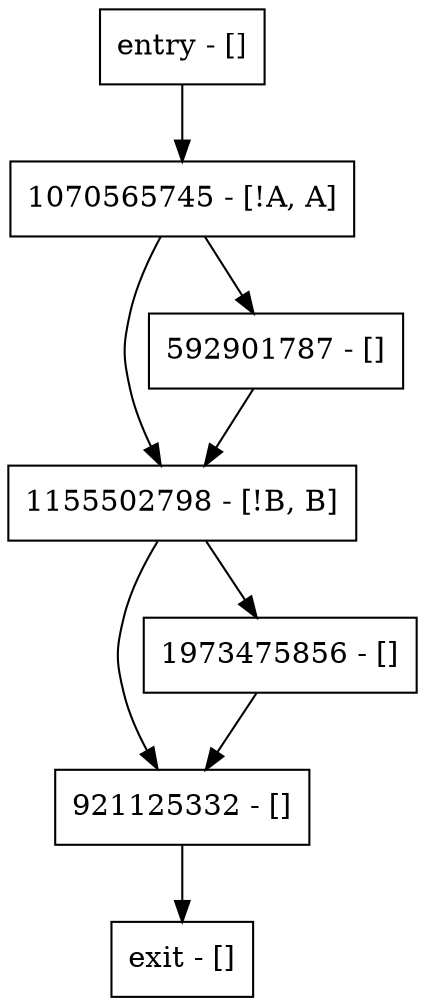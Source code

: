 digraph main {
node [shape=record];
entry [label="entry - []"];
exit [label="exit - []"];
1155502798 [label="1155502798 - [!B, B]"];
921125332 [label="921125332 - []"];
1070565745 [label="1070565745 - [!A, A]"];
1973475856 [label="1973475856 - []"];
592901787 [label="592901787 - []"];
entry;
exit;
entry -> 1070565745;
1155502798 -> 921125332;
1155502798 -> 1973475856;
921125332 -> exit;
1070565745 -> 1155502798;
1070565745 -> 592901787;
1973475856 -> 921125332;
592901787 -> 1155502798;
}
